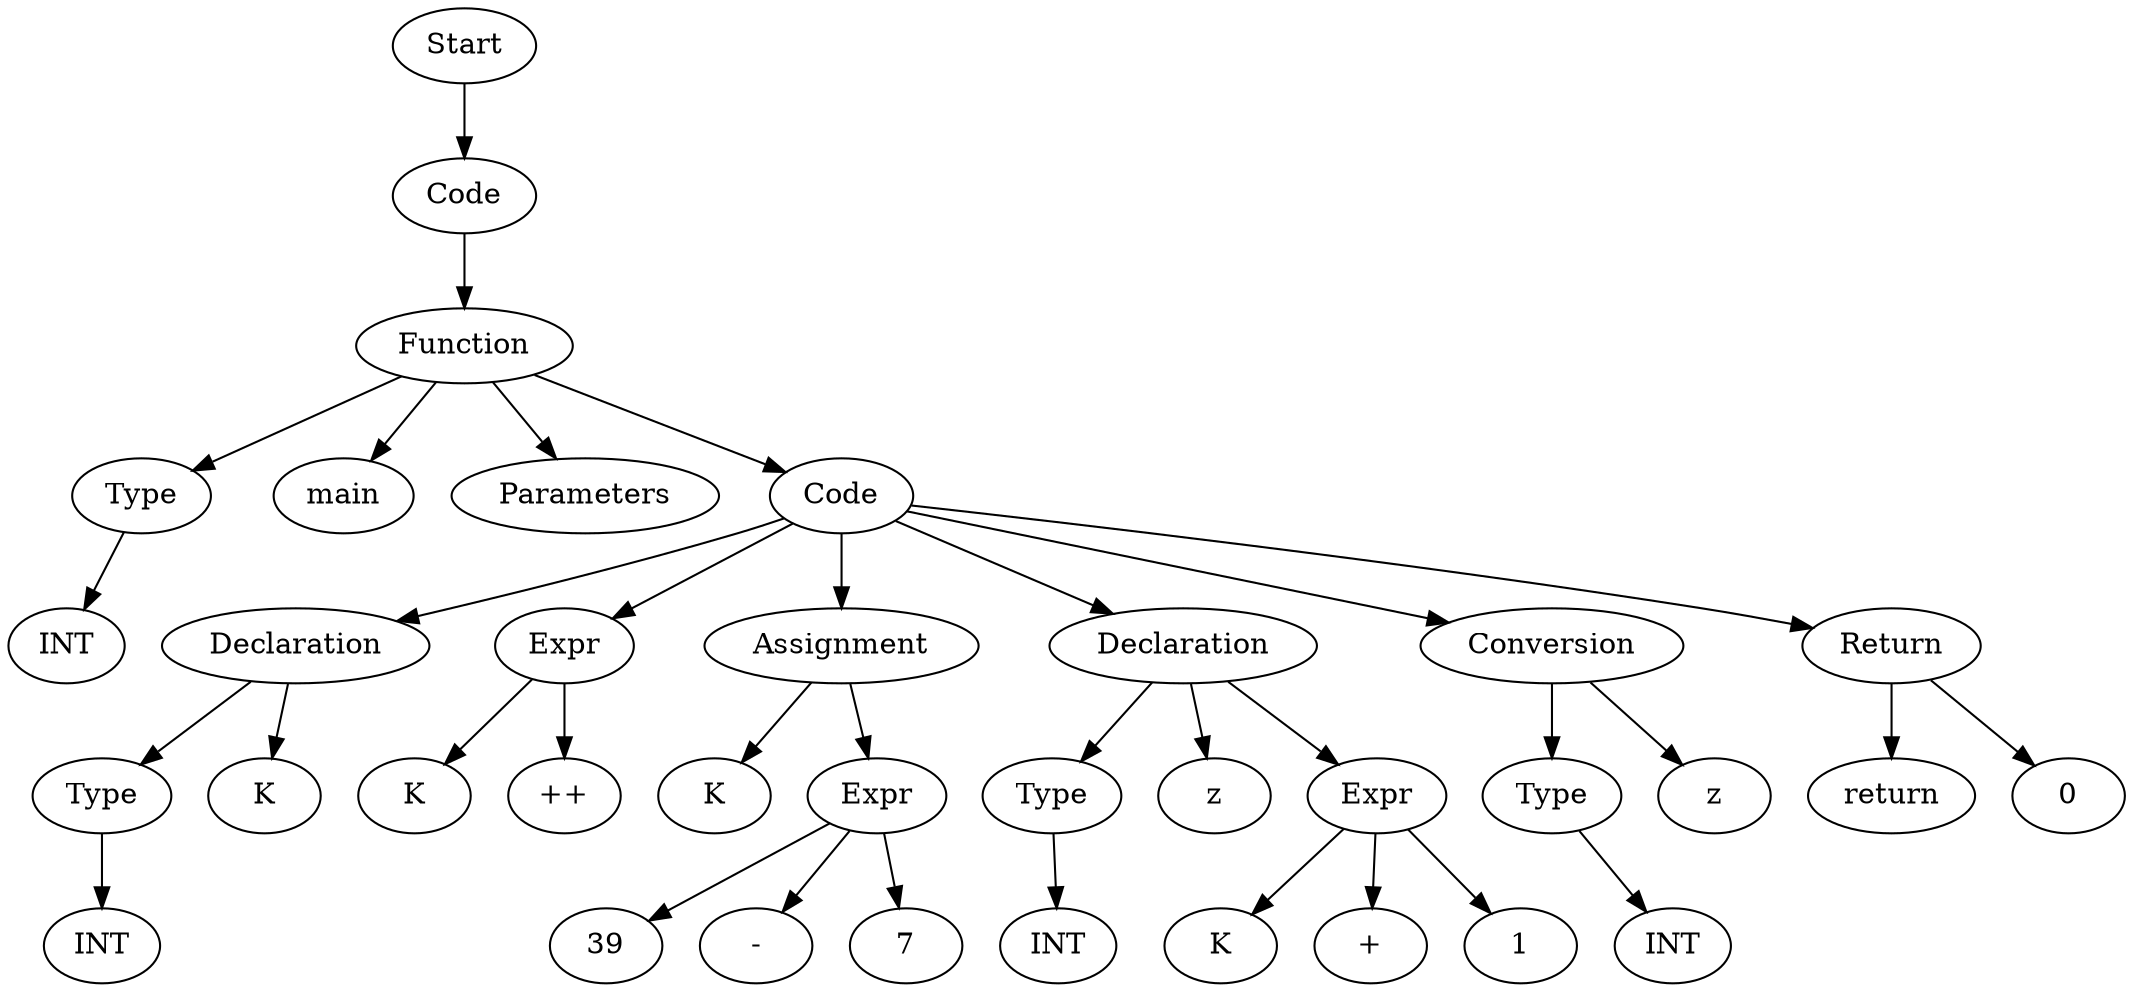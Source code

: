 digraph AST {
  "123720434608272" [label="Start"];
  "123720434608272" -> "123720434611152";
  "123720434611152" [label="Code"];
  "123720434611152" -> "123720434612208";
  "123720434612208" [label="Function"];
  "123720434612208" -> "123720434612160";
  "123720434612208" -> "123720434613840";
  "123720434612208" -> "123720434613648";
  "123720434612208" -> "123720434608080";
  "123720434612160" [label="Type"];
  "123720434612160" -> "123720434614128";
  "123720434614128" [label="INT"];
  "123720434613840" [label="main"];
  "123720434613648" [label="Parameters"];
  "123720434608080" [label="Code"];
  "123720434608080" -> "123720434610432";
  "123720434608080" -> "123720434603952";
  "123720434608080" -> "123720434716240";
  "123720434608080" -> "123720434712688";
  "123720434608080" -> "123720435003936";
  "123720434608080" -> "123720435004512";
  "123720434610432" [label="Declaration"];
  "123720434610432" -> "123720434610672";
  "123720434610432" -> "123720434610288";
  "123720434610672" [label="Type"];
  "123720434610672" -> "123720434608896";
  "123720434608896" [label="INT"];
  "123720434610288" [label="K"];
  "123720434603952" [label="Expr"];
  "123720434603952" -> "123720434612112";
  "123720434603952" -> "123720434612064";
  "123720434612112" [label="K"];
  "123720434612064" [label="++"];
  "123720434716240" [label="Assignment"];
  "123720434716240" -> "123720434715856";
  "123720434716240" -> "123720434714416";
  "123720434715856" [label="K"];
  "123720434714416" [label="Expr"];
  "123720434714416" -> "123720434712784";
  "123720434714416" -> "123720434714320";
  "123720434714416" -> "123720434712880";
  "123720434712784" [label="39"];
  "123720434714320" [label="-"];
  "123720434712880" [label="7"];
  "123720434712688" [label="Declaration"];
  "123720434712688" -> "123720434713168";
  "123720434712688" -> "123720434714512";
  "123720434712688" -> "123720434714080";
  "123720434713168" [label="Type"];
  "123720434713168" -> "123720434713216";
  "123720434713216" [label="INT"];
  "123720434714512" [label="z"];
  "123720434714080" [label="Expr"];
  "123720434714080" -> "123720435003120";
  "123720434714080" -> "123720435003744";
  "123720434714080" -> "123720435003888";
  "123720435003120" [label="K"];
  "123720435003744" [label="+"];
  "123720435003888" [label="1"];
  "123720435003936" [label="Conversion"];
  "123720435003936" -> "123720435004128";
  "123720435003936" -> "123720435004416";
  "123720435004128" [label="Type"];
  "123720435004128" -> "123720435004320";
  "123720435004320" [label="INT"];
  "123720435004416" [label="z"];
  "123720435004512" [label="Return"];
  "123720435004512" -> "123720435004704";
  "123720435004512" -> "123720435004848";
  "123720435004704" [label="return"];
  "123720435004848" [label="0"];
}
